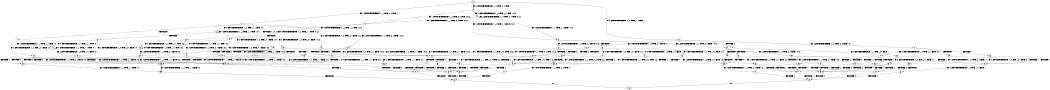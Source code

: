digraph BCG {
size = "7, 10.5";
center = TRUE;
node [shape = circle];
0 [peripheries = 2];
0 -> 1 [label = "EX !1 !ATOMIC_EXCH_BRANCH (1, +1, TRUE, +0, 2, TRUE) !::"];
0 -> 2 [label = "EX !2 !ATOMIC_EXCH_BRANCH (1, +0, TRUE, +0, 1, TRUE) !::"];
0 -> 3 [label = "EX !0 !ATOMIC_EXCH_BRANCH (1, +1, TRUE, +1, 1, FALSE) !::"];
1 -> 4 [label = "TERMINATE !1"];
1 -> 5 [label = "EX !2 !ATOMIC_EXCH_BRANCH (1, +0, TRUE, +0, 1, FALSE) !:0:1:"];
1 -> 6 [label = "EX !0 !ATOMIC_EXCH_BRANCH (1, +1, TRUE, +1, 1, TRUE) !:0:1:"];
2 -> 7 [label = "EX !1 !ATOMIC_EXCH_BRANCH (1, +1, TRUE, +0, 2, TRUE) !:0:1:2:"];
2 -> 8 [label = "EX !0 !ATOMIC_EXCH_BRANCH (1, +1, TRUE, +1, 1, FALSE) !:0:1:2:"];
2 -> 9 [label = "EX !2 !ATOMIC_EXCH_BRANCH (1, +0, TRUE, +0, 1, TRUE) !:0:1:2:"];
3 -> 10 [label = "TERMINATE !0"];
3 -> 11 [label = "EX !1 !ATOMIC_EXCH_BRANCH (1, +1, TRUE, +0, 2, FALSE) !:0:"];
3 -> 12 [label = "EX !2 !ATOMIC_EXCH_BRANCH (1, +0, TRUE, +0, 1, FALSE) !:0:"];
4 -> 13 [label = "EX !2 !ATOMIC_EXCH_BRANCH (1, +0, TRUE, +0, 1, FALSE) !:0:"];
4 -> 14 [label = "EX !0 !ATOMIC_EXCH_BRANCH (1, +1, TRUE, +1, 1, TRUE) !:0:"];
5 -> 15 [label = "TERMINATE !1"];
5 -> 16 [label = "TERMINATE !2"];
5 -> 17 [label = "EX !0 !ATOMIC_EXCH_BRANCH (1, +1, TRUE, +1, 1, FALSE) !:0:1:2:"];
6 -> 18 [label = "TERMINATE !1"];
6 -> 19 [label = "EX !2 !ATOMIC_EXCH_BRANCH (1, +0, TRUE, +0, 1, FALSE) !:0:1:"];
6 -> 6 [label = "EX !0 !ATOMIC_EXCH_BRANCH (1, +1, TRUE, +1, 1, TRUE) !:0:1:"];
7 -> 20 [label = "TERMINATE !1"];
7 -> 21 [label = "EX !0 !ATOMIC_EXCH_BRANCH (1, +1, TRUE, +1, 1, TRUE) !:0:1:2:"];
7 -> 22 [label = "EX !2 !ATOMIC_EXCH_BRANCH (1, +0, TRUE, +0, 1, FALSE) !:0:1:2:"];
8 -> 23 [label = "TERMINATE !0"];
8 -> 24 [label = "EX !1 !ATOMIC_EXCH_BRANCH (1, +1, TRUE, +0, 2, FALSE) !:0:1:2:"];
8 -> 25 [label = "EX !2 !ATOMIC_EXCH_BRANCH (1, +0, TRUE, +0, 1, FALSE) !:0:1:2:"];
9 -> 7 [label = "EX !1 !ATOMIC_EXCH_BRANCH (1, +1, TRUE, +0, 2, TRUE) !:0:1:2:"];
9 -> 8 [label = "EX !0 !ATOMIC_EXCH_BRANCH (1, +1, TRUE, +1, 1, FALSE) !:0:1:2:"];
9 -> 9 [label = "EX !2 !ATOMIC_EXCH_BRANCH (1, +0, TRUE, +0, 1, TRUE) !:0:1:2:"];
10 -> 26 [label = "EX !1 !ATOMIC_EXCH_BRANCH (1, +1, TRUE, +0, 2, FALSE) !::"];
10 -> 27 [label = "EX !2 !ATOMIC_EXCH_BRANCH (1, +0, TRUE, +0, 1, FALSE) !::"];
11 -> 28 [label = "TERMINATE !1"];
11 -> 29 [label = "TERMINATE !0"];
11 -> 30 [label = "EX !2 !ATOMIC_EXCH_BRANCH (1, +0, TRUE, +0, 1, FALSE) !:0:1:"];
12 -> 31 [label = "TERMINATE !2"];
12 -> 32 [label = "TERMINATE !0"];
12 -> 17 [label = "EX !1 !ATOMIC_EXCH_BRANCH (1, +1, TRUE, +0, 2, TRUE) !:0:1:2:"];
13 -> 33 [label = "TERMINATE !2"];
13 -> 34 [label = "EX !0 !ATOMIC_EXCH_BRANCH (1, +1, TRUE, +1, 1, FALSE) !:0:2:"];
14 -> 35 [label = "EX !2 !ATOMIC_EXCH_BRANCH (1, +0, TRUE, +0, 1, FALSE) !:0:"];
14 -> 14 [label = "EX !0 !ATOMIC_EXCH_BRANCH (1, +1, TRUE, +1, 1, TRUE) !:0:"];
15 -> 33 [label = "TERMINATE !2"];
15 -> 34 [label = "EX !0 !ATOMIC_EXCH_BRANCH (1, +1, TRUE, +1, 1, FALSE) !:0:2:"];
16 -> 33 [label = "TERMINATE !1"];
16 -> 36 [label = "EX !0 !ATOMIC_EXCH_BRANCH (1, +1, TRUE, +1, 1, FALSE) !:0:1:"];
17 -> 37 [label = "TERMINATE !1"];
17 -> 38 [label = "TERMINATE !2"];
17 -> 39 [label = "TERMINATE !0"];
18 -> 35 [label = "EX !2 !ATOMIC_EXCH_BRANCH (1, +0, TRUE, +0, 1, FALSE) !:0:"];
18 -> 14 [label = "EX !0 !ATOMIC_EXCH_BRANCH (1, +1, TRUE, +1, 1, TRUE) !:0:"];
19 -> 40 [label = "TERMINATE !1"];
19 -> 41 [label = "TERMINATE !2"];
19 -> 17 [label = "EX !0 !ATOMIC_EXCH_BRANCH (1, +1, TRUE, +1, 1, FALSE) !:0:1:2:"];
20 -> 42 [label = "EX !0 !ATOMIC_EXCH_BRANCH (1, +1, TRUE, +1, 1, TRUE) !:0:2:"];
20 -> 43 [label = "EX !2 !ATOMIC_EXCH_BRANCH (1, +0, TRUE, +0, 1, FALSE) !:0:2:"];
21 -> 44 [label = "TERMINATE !1"];
21 -> 45 [label = "EX !2 !ATOMIC_EXCH_BRANCH (1, +0, TRUE, +0, 1, FALSE) !:0:1:2:"];
21 -> 21 [label = "EX !0 !ATOMIC_EXCH_BRANCH (1, +1, TRUE, +1, 1, TRUE) !:0:1:2:"];
22 -> 15 [label = "TERMINATE !1"];
22 -> 16 [label = "TERMINATE !2"];
22 -> 17 [label = "EX !0 !ATOMIC_EXCH_BRANCH (1, +1, TRUE, +1, 1, FALSE) !:0:1:2:"];
23 -> 46 [label = "EX !1 !ATOMIC_EXCH_BRANCH (1, +1, TRUE, +0, 2, FALSE) !:1:2:"];
23 -> 47 [label = "EX !2 !ATOMIC_EXCH_BRANCH (1, +0, TRUE, +0, 1, FALSE) !:1:2:"];
24 -> 48 [label = "TERMINATE !1"];
24 -> 49 [label = "TERMINATE !0"];
24 -> 50 [label = "EX !2 !ATOMIC_EXCH_BRANCH (1, +0, TRUE, +0, 1, FALSE) !:0:1:2:"];
25 -> 31 [label = "TERMINATE !2"];
25 -> 32 [label = "TERMINATE !0"];
25 -> 17 [label = "EX !1 !ATOMIC_EXCH_BRANCH (1, +1, TRUE, +0, 2, TRUE) !:0:1:2:"];
26 -> 51 [label = "TERMINATE !1"];
26 -> 52 [label = "EX !2 !ATOMIC_EXCH_BRANCH (1, +0, TRUE, +0, 1, FALSE) !:1:"];
27 -> 53 [label = "TERMINATE !2"];
27 -> 54 [label = "EX !1 !ATOMIC_EXCH_BRANCH (1, +1, TRUE, +0, 2, TRUE) !:1:2:"];
28 -> 51 [label = "TERMINATE !0"];
28 -> 55 [label = "EX !2 !ATOMIC_EXCH_BRANCH (1, +0, TRUE, +0, 1, FALSE) !:0:"];
29 -> 51 [label = "TERMINATE !1"];
29 -> 52 [label = "EX !2 !ATOMIC_EXCH_BRANCH (1, +0, TRUE, +0, 1, FALSE) !:1:"];
30 -> 56 [label = "TERMINATE !1"];
30 -> 57 [label = "TERMINATE !2"];
30 -> 58 [label = "TERMINATE !0"];
31 -> 53 [label = "TERMINATE !0"];
31 -> 36 [label = "EX !1 !ATOMIC_EXCH_BRANCH (1, +1, TRUE, +0, 2, TRUE) !:0:1:"];
32 -> 53 [label = "TERMINATE !2"];
32 -> 54 [label = "EX !1 !ATOMIC_EXCH_BRANCH (1, +1, TRUE, +0, 2, TRUE) !:1:2:"];
33 -> 59 [label = "EX !0 !ATOMIC_EXCH_BRANCH (1, +1, TRUE, +1, 1, FALSE) !:0:"];
34 -> 60 [label = "TERMINATE !2"];
34 -> 61 [label = "TERMINATE !0"];
35 -> 62 [label = "TERMINATE !2"];
35 -> 34 [label = "EX !0 !ATOMIC_EXCH_BRANCH (1, +1, TRUE, +1, 1, FALSE) !:0:2:"];
36 -> 60 [label = "TERMINATE !1"];
36 -> 63 [label = "TERMINATE !0"];
37 -> 60 [label = "TERMINATE !2"];
37 -> 61 [label = "TERMINATE !0"];
38 -> 60 [label = "TERMINATE !1"];
38 -> 63 [label = "TERMINATE !0"];
39 -> 61 [label = "TERMINATE !1"];
39 -> 63 [label = "TERMINATE !2"];
40 -> 62 [label = "TERMINATE !2"];
40 -> 34 [label = "EX !0 !ATOMIC_EXCH_BRANCH (1, +1, TRUE, +1, 1, FALSE) !:0:2:"];
41 -> 62 [label = "TERMINATE !1"];
41 -> 36 [label = "EX !0 !ATOMIC_EXCH_BRANCH (1, +1, TRUE, +1, 1, FALSE) !:0:1:"];
42 -> 64 [label = "EX !2 !ATOMIC_EXCH_BRANCH (1, +0, TRUE, +0, 1, FALSE) !:0:2:"];
42 -> 42 [label = "EX !0 !ATOMIC_EXCH_BRANCH (1, +1, TRUE, +1, 1, TRUE) !:0:2:"];
43 -> 33 [label = "TERMINATE !2"];
43 -> 34 [label = "EX !0 !ATOMIC_EXCH_BRANCH (1, +1, TRUE, +1, 1, FALSE) !:0:2:"];
44 -> 64 [label = "EX !2 !ATOMIC_EXCH_BRANCH (1, +0, TRUE, +0, 1, FALSE) !:0:2:"];
44 -> 42 [label = "EX !0 !ATOMIC_EXCH_BRANCH (1, +1, TRUE, +1, 1, TRUE) !:0:2:"];
45 -> 40 [label = "TERMINATE !1"];
45 -> 41 [label = "TERMINATE !2"];
45 -> 17 [label = "EX !0 !ATOMIC_EXCH_BRANCH (1, +1, TRUE, +1, 1, FALSE) !:0:1:2:"];
46 -> 65 [label = "TERMINATE !1"];
46 -> 66 [label = "EX !2 !ATOMIC_EXCH_BRANCH (1, +0, TRUE, +0, 1, FALSE) !:1:2:"];
47 -> 53 [label = "TERMINATE !2"];
47 -> 54 [label = "EX !1 !ATOMIC_EXCH_BRANCH (1, +1, TRUE, +0, 2, TRUE) !:1:2:"];
48 -> 65 [label = "TERMINATE !0"];
48 -> 67 [label = "EX !2 !ATOMIC_EXCH_BRANCH (1, +0, TRUE, +0, 1, FALSE) !:0:2:"];
49 -> 65 [label = "TERMINATE !1"];
49 -> 66 [label = "EX !2 !ATOMIC_EXCH_BRANCH (1, +0, TRUE, +0, 1, FALSE) !:1:2:"];
50 -> 56 [label = "TERMINATE !1"];
50 -> 57 [label = "TERMINATE !2"];
50 -> 58 [label = "TERMINATE !0"];
51 -> 68 [label = "EX !2 !ATOMIC_EXCH_BRANCH (1, +0, TRUE, +0, 1, FALSE) !::"];
52 -> 69 [label = "TERMINATE !1"];
52 -> 70 [label = "TERMINATE !2"];
53 -> 71 [label = "EX !1 !ATOMIC_EXCH_BRANCH (1, +1, TRUE, +0, 2, TRUE) !:1:"];
54 -> 61 [label = "TERMINATE !1"];
54 -> 63 [label = "TERMINATE !2"];
55 -> 72 [label = "TERMINATE !2"];
55 -> 69 [label = "TERMINATE !0"];
56 -> 72 [label = "TERMINATE !2"];
56 -> 69 [label = "TERMINATE !0"];
57 -> 72 [label = "TERMINATE !1"];
57 -> 70 [label = "TERMINATE !0"];
58 -> 69 [label = "TERMINATE !1"];
58 -> 70 [label = "TERMINATE !2"];
59 -> 73 [label = "TERMINATE !0"];
60 -> 73 [label = "TERMINATE !0"];
61 -> 73 [label = "TERMINATE !2"];
62 -> 59 [label = "EX !0 !ATOMIC_EXCH_BRANCH (1, +1, TRUE, +1, 1, FALSE) !:0:"];
63 -> 73 [label = "TERMINATE !1"];
64 -> 62 [label = "TERMINATE !2"];
64 -> 34 [label = "EX !0 !ATOMIC_EXCH_BRANCH (1, +1, TRUE, +1, 1, FALSE) !:0:2:"];
65 -> 74 [label = "EX !2 !ATOMIC_EXCH_BRANCH (1, +0, TRUE, +0, 1, FALSE) !:2:"];
66 -> 69 [label = "TERMINATE !1"];
66 -> 70 [label = "TERMINATE !2"];
67 -> 72 [label = "TERMINATE !2"];
67 -> 69 [label = "TERMINATE !0"];
68 -> 75 [label = "TERMINATE !2"];
69 -> 75 [label = "TERMINATE !2"];
70 -> 75 [label = "TERMINATE !1"];
71 -> 73 [label = "TERMINATE !1"];
72 -> 75 [label = "TERMINATE !0"];
73 -> 76 [label = "exit"];
74 -> 75 [label = "TERMINATE !2"];
75 -> 76 [label = "exit"];
}
